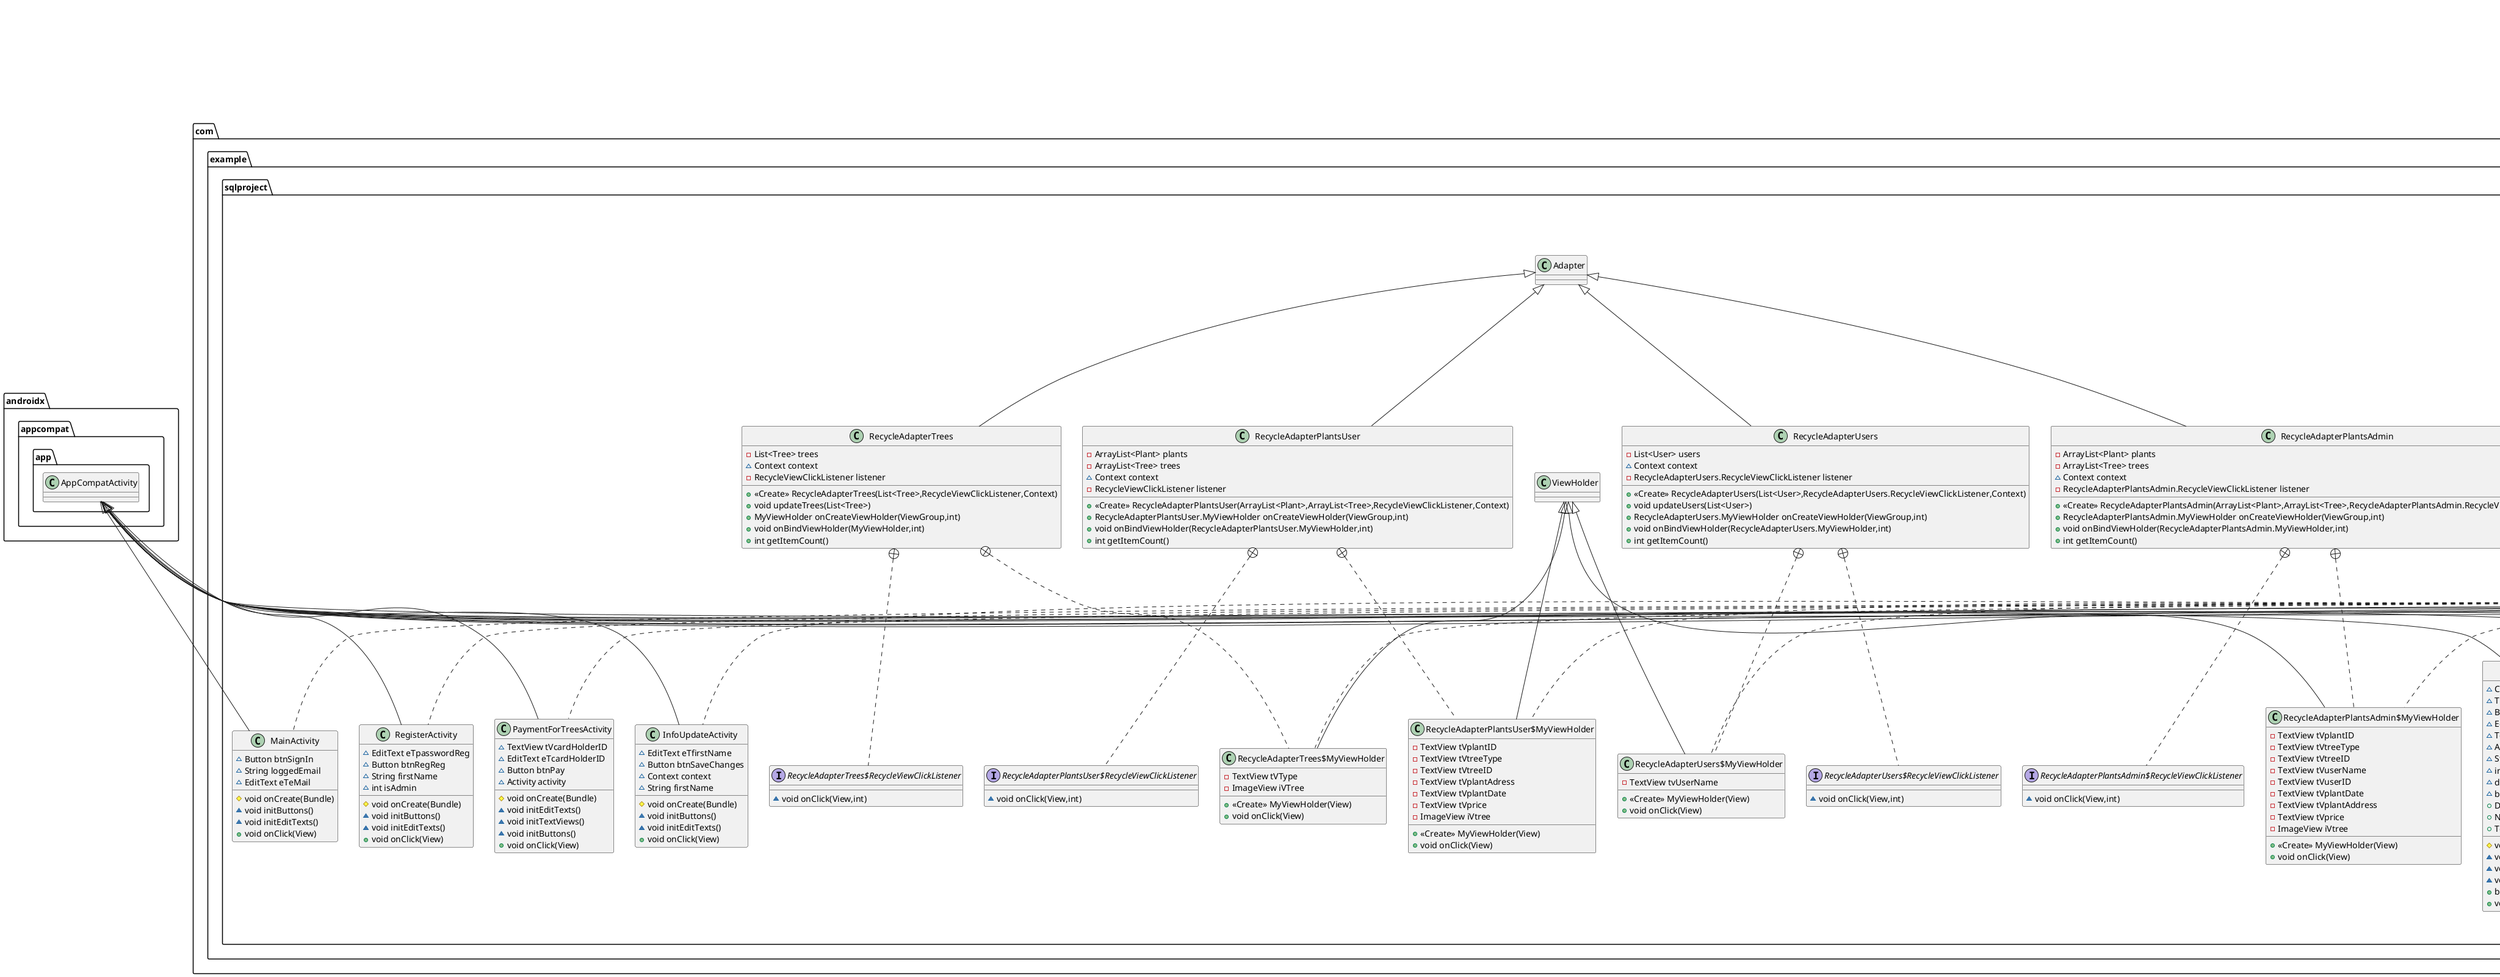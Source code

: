 @startuml
class com.example.sqlproject.ManageUsersActivity {
~ CheckBox cBisAdmin
~ Button btnSaveChangesManageUsers
~ Context context
~ List<User> filteredUsers
~ RecyclerView recycleView
~ SearchView searchView
~ User chosenUser
+ DrawerLayout drawerLayout
+ NavigationView navigationView
+ RecycleAdapterUsers userAdapter
~ RecycleAdapterUsers.RecycleViewClickListener listener
+ Toolbar toolbar
# void onCreate(Bundle)
- void filterUsers(String)
+ boolean onNavigationItemSelected(MenuItem)
+ void initButtons()
~ void initRecycleView()
- void itemClick()
+ void updateUser(User)
+ void onClick(View)
}


class com.example.sqlproject.Utils {
+ {static} void importUsers()
+ {static} void importPlants()
+ {static} void importPlantsByUserID(int)
+ {static} void importTrees()
+ {static} void importLocations()
+ {static} String getCurrentDate()
}

class com.example.sqlproject.PaymentForTreesActivity {
~ TextView tVcardHolderID
~ EditText eTcardHolderID
~ Button btnPay
~ Activity activity
# void onCreate(Bundle)
~ void initEditTexts()
~ void initTextViews()
~ void initButtons()
+ void onClick(View)
}


class com.example.sqlproject.Plants {
- {static} Plants plants
+ {static} Plants getPlants()
+ {static} Plants getPlantsByUserID(int)
+ {static} void setPlants(Plants)
}


class com.example.sqlproject.ManageLocationsActivity {
~ Context context
~ Location location
~ Button btnAddLocation
~ EditText etLocationAddress
~ TextInputLayout textInputLayout
~ AutoCompleteTextView autoCompleteTextView
~ String locationAddress
~ boolean validNew
+ DrawerLayout drawerLayout
+ NavigationView navigationView
+ Toolbar toolbar
# void onCreate(Bundle)
~ void initButtons()
~ void initEditTexts()
~ void initTextInput()
+ boolean onNavigationItemSelected(MenuItem)
+ void onClick(View)
}


class com.example.sqlproject.RestApi {
~ {static} ServerPostCommunication serverPostCommunication
+ {static} String privateSqlCommand(String)
+ {static} String sqlCommand(String)
+ {static} String twoSqlCommand(String)
+ {static} String showFile(String)
+ {static} void saveFile(String,String)
+ {static} void savePhoto(String,String)
+ {static} String getCodeUpdate()
}


class com.example.sqlproject.ServerPostCommunication {
- {static} String URL
- {static} int counter
- {static} HttpURLConnection con
+ <<Create>> ServerPostCommunication()
# String doInBackground(String)
}


class com.example.sqlproject.DeleteTreeDialogBoxActivity {
~ Button btnDialogDeleteTree
~ Context context
~ int treeID
+ <<Create>> DeleteTreeDialogBoxActivity(Context,int)
# void onCreate(Bundle)
~ void initButtons()
+ void onClick(View)
}


class com.example.sqlproject.Trees {
- {static} Trees trees
+ {static} Tree chosenTree
+ {static} Trees getTrees()
+ {static} void setTrees(Trees)
+ {static} Tree getTreeByType(String)
+ {static} void setChosenTree(Tree)
+ {static} List<String> getTreeTypesOnly()
}


class com.example.sqlproject.Location {
- int id
- String address
- String mapImageUrl
+ <<Create>> Location(int,String,String)
+ int getID()
+ String getAddress()
+ String getMapImageUrl()
}


class com.example.sqlproject.MainActivity {
~ Button btnSignIn
~ String loggedEmail
~ EditText eTeMail
# void onCreate(Bundle)
~ void initButtons()
~ void initEditTexts()
+ void onClick(View)
}


class com.example.sqlproject.RecycleAdapterUsers {
- List<User> users
~ Context context
- RecycleAdapterUsers.RecycleViewClickListener listener
+ <<Create>> RecycleAdapterUsers(List<User>,RecycleAdapterUsers.RecycleViewClickListener,Context)
+ void updateUsers(List<User>)
+ RecycleAdapterUsers.MyViewHolder onCreateViewHolder(ViewGroup,int)
+ void onBindViewHolder(RecycleAdapterUsers.MyViewHolder,int)
+ int getItemCount()
}


class com.example.sqlproject.RecycleAdapterUsers$MyViewHolder {
- TextView tvUserName
+ <<Create>> MyViewHolder(View)
+ void onClick(View)
}


interface com.example.sqlproject.RecycleAdapterUsers$RecycleViewClickListener {
~ void onClick(View,int)
}

class com.example.sqlproject.DeleteLocationDialogBoxActivity {
~ Button btnDialogDeleteLocation
~ Context context
~ int locationID
+ <<Create>> DeleteLocationDialogBoxActivity(Context,int)
# void onCreate(Bundle)
~ void initButtons()
+ void onClick(View)
}


class com.example.sqlproject.PlantsHistoryAdminActivity {
~ RecycleAdapterPlantsAdmin.RecycleViewClickListener listener
+ DrawerLayout drawerLayout
+ NavigationView navigationView
+ Toolbar toolbar
~ Context context
# void onCreate(Bundle)
+ boolean onNavigationItemSelected(MenuItem)
+ void onClick(View)
~ void initRecycleView()
~ void itemClick()
}


class com.example.sqlproject.BitMapConversions {
+ {static} String getStringFromBitmap(Bitmap)
+ {static} Bitmap getBitmapFromString(String)
+ {static} Bitmap convertResourceImageToBitmap(Context,int)
}

class com.example.sqlproject.AdminControlsActivity {
~ Button btnManageTrees
+ DrawerLayout drawerLayout
+ NavigationView navigationView
+ Toolbar toolbar
# void onCreate(Bundle)
~ void initButtons()
+ boolean onNavigationItemSelected(MenuItem)
+ void onClick(View)
}


class com.example.sqlproject.AddressArrayAdapter {
+ <<Create>> AddressArrayAdapter(Context,List<Location>)
+ View getView(int,View,ViewGroup)
+ Filter getFilter()
}

class com.example.sqlproject.Plant {
- int plantID
- int userID
- String userName
- int treeID
- String treeName
- String plantAddress
- String plantDate
- double price
+ <<Create>> Plant(int,int,String,int,String,String,String,double)
+ int getPlantID()
+ int getUserID()
+ String getUserName()
+ int getTreeID()
+ String getTreeName()
+ String getPlantAddress()
+ String getPlantDate()
+ double getPrice()
}


class com.example.sqlproject.HomeActivity {
~ Button btnPlantNewTree
~ TextView tVwelcomeUser
+ DrawerLayout drawerLayout
+ NavigationView navigationView
+ Toolbar toolbar
# void onCreate(Bundle)
~ void initButtons()
~ void initTextViews()
+ boolean onNavigationItemSelected(MenuItem)
+ void onClick(View)
}


class com.example.sqlproject.SendSms {
+ {static} int MY_PERMISSIONS_REQUEST_SEND_SMS
+ {static} boolean hasSMSPermission(Activity)
+ {static} void askForPermission(Activity)
+ {static} void sendSMS(String,String,Activity)
}


class com.example.sqlproject.RegisterActivity {
~ EditText eTpasswordReg
~ Button btnRegReg
~ String firstName
~ int isAdmin
# void onCreate(Bundle)
~ void initButtons()
~ void initEditTexts()
+ void onClick(View)
}


class com.example.sqlproject.DeleteUserDialogBoxActivity {
~ Button btnDialogDeleteUser
~ Context context
~ int userID
+ <<Create>> DeleteUserDialogBoxActivity(Context,int)
# void onCreate(Bundle)
~ void initButtons()
+ void onClick(View)
}


class com.example.sqlproject.Serialization {
+ {static} String convertObjectToJson(T)
+ {static} T convertRawJsonToObject(Class<T>,int,Context)
+ {static} T convertStringJsonToObject(Class<T>,String)
+ {static} String readJsonFile(int,Context)
}

class com.example.sqlproject.RecycleAdapterPlantsAdmin {
- ArrayList<Plant> plants
- ArrayList<Tree> trees
~ Context context
- RecycleAdapterPlantsAdmin.RecycleViewClickListener listener
+ <<Create>> RecycleAdapterPlantsAdmin(ArrayList<Plant>,ArrayList<Tree>,RecycleAdapterPlantsAdmin.RecycleViewClickListener,Context)
+ RecycleAdapterPlantsAdmin.MyViewHolder onCreateViewHolder(ViewGroup,int)
+ void onBindViewHolder(RecycleAdapterPlantsAdmin.MyViewHolder,int)
+ int getItemCount()
}


class com.example.sqlproject.RecycleAdapterPlantsAdmin$MyViewHolder {
- TextView tVplantID
- TextView tVtreeType
- TextView tVtreeID
- TextView tVuserName
- TextView tVuserID
- TextView tVplantDate
- TextView tVplantAddress
- TextView tVprice
- ImageView iVtree
+ <<Create>> MyViewHolder(View)
+ void onClick(View)
}


interface com.example.sqlproject.RecycleAdapterPlantsAdmin$RecycleViewClickListener {
~ void onClick(View,int)
}

class com.example.sqlproject.InfoUpdateActivity {
~ EditText eTfirstName
~ Button btnSaveChanges
~ Context context
~ String firstName
# void onCreate(Bundle)
~ void initButtons()
~ void initEditTexts()
+ void onClick(View)
}


class com.example.sqlproject.PurchaseDialogBoxActivity {
~ Button btnDialogClose
~ Context context
+ <<Create>> PurchaseDialogBoxActivity(Context)
# void onCreate(Bundle)
~ void initButtons()
+ void onClick(View)
}


class com.example.sqlproject.RecycleAdapterTrees {
- List<Tree> trees
~ Context context
- RecycleViewClickListener listener
+ <<Create>> RecycleAdapterTrees(List<Tree>,RecycleViewClickListener,Context)
+ void updateTrees(List<Tree>)
+ MyViewHolder onCreateViewHolder(ViewGroup,int)
+ void onBindViewHolder(MyViewHolder,int)
+ int getItemCount()
}


class com.example.sqlproject.RecycleAdapterTrees$MyViewHolder {
- TextView tVType
- ImageView iVTree
+ <<Create>> MyViewHolder(View)
+ void onClick(View)
}


interface com.example.sqlproject.RecycleAdapterTrees$RecycleViewClickListener {
~ void onClick(View,int)
}

class com.example.sqlproject.Users {
- {static} Users users
+ {static} User loggedOnUser
+ {static} User chosenUser
+ {static} Users getUsers()
+ {static} User getLoggedOnUserByMail(String)
+ {static} void setLoggedOnUser(User)
+ {static} void userLogout()
+ {static} void setUsers(Users)
+ {static} void setChosenUser(User)
}


class com.example.sqlproject.TreeDataPreviewActivity {
~ Tree tree
~ ImageView iV
~ EditText etType
~ Button btnPlant
~ String type
~ double price
~ int stock
~ int grayColor
~ boolean valid
~ TextInputLayout textInputLayout
~ AutoCompleteTextView autoCompleteTextView
+ DrawerLayout drawerLayout
+ NavigationView navigationView
+ Toolbar toolbar
# void onCreate(Bundle)
~ void initButtons()
~ void initTextInput()
~ void initImageViews()
~ void initEditTexts()
+ void findTree()
+ boolean onNavigationItemSelected(MenuItem)
+ void onClick(View)
}


class com.example.sqlproject.RecycleAdapterPlantsUser {
- ArrayList<Plant> plants
- ArrayList<Tree> trees
~ Context context
- RecycleViewClickListener listener
+ <<Create>> RecycleAdapterPlantsUser(ArrayList<Plant>,ArrayList<Tree>,RecycleViewClickListener,Context)
+ RecycleAdapterPlantsUser.MyViewHolder onCreateViewHolder(ViewGroup,int)
+ void onBindViewHolder(RecycleAdapterPlantsUser.MyViewHolder,int)
+ int getItemCount()
}


class com.example.sqlproject.RecycleAdapterPlantsUser$MyViewHolder {
- TextView tVplantID
- TextView tVtreeType
- TextView tVtreeID
- TextView tVplantAdress
- TextView tVplantDate
- TextView tVprice
- ImageView iVtree
+ <<Create>> MyViewHolder(View)
+ void onClick(View)
}


interface com.example.sqlproject.RecycleAdapterPlantsUser$RecycleViewClickListener {
~ void onClick(View,int)
}

class com.example.sqlproject.LogoutDialogBoxActivity {
~ Button btnDialogLogout
~ Context context
+ <<Create>> LogoutDialogBoxActivity(Context)
# void onCreate(Bundle)
~ void initButtons()
+ void onClick(View)
}


class com.example.sqlproject.TreesListActivity {
~ RecycleAdapterTrees.RecycleViewClickListener listener
+ DrawerLayout drawerLayout
~ List<Tree> filteredTrees
~ SearchView searchView
+ NavigationView navigationView
+ Toolbar toolbar
+ RecycleAdapterTrees treeAdapter
~ Context context
# void onCreate(Bundle)
- void filterTrees(String)
+ boolean onNavigationItemSelected(MenuItem)
+ void onClick(View)
~ void initRecycleView()
~ void itemClick()
}


class com.example.sqlproject.PlantsHistoryUserActivity {
~ RecycleAdapterPlantsUser.RecycleViewClickListener listener
+ DrawerLayout drawerLayout
+ NavigationView navigationView
+ Toolbar toolbar
~ Context context
# void onCreate(Bundle)
+ boolean onNavigationItemSelected(MenuItem)
+ void onClick(View)
~ void initRecycleView()
~ void itemClick()
}


class com.example.sqlproject.Tree {
- int id
- String type
- int stock
- double price
- String imageUrl
+ <<Create>> Tree(int,String,int,double,String)
+ int getID()
+ String getType()
+ int getStock()
+ double getPrice()
+ String getImageUrl()
}


class com.example.sqlproject.Locations {
- {static} Locations locations
+ {static} Location chosenLocation
+ {static} Location getLocationByAddress(String)
+ {static} Locations getLocations()
+ {static} void setLocations(Locations)
+ {static} void setChosenLocation(Location)
+ {static} List<String> getAddressesOnly()
}


class com.example.sqlproject.ImageViewDialogBoxActivity {
~ Button btnDialogClose
~ ImageView iv
~ Context context
+ <<Create>> ImageViewDialogBoxActivity(Context)
# void onCreate(Bundle)
~ void initButtons()
~ void initImageViews()
+ void onClick(View)
}


class com.example.sqlproject.ManageTreesActivity {
~ Context context
~ Tree tree
~ Button btnAddTree
~ EditText etAddTreeType
~ TextInputLayout textInputLayout
~ AutoCompleteTextView autoCompleteTextView
~ String treeType
~ int treeStock
~ double treePrice
~ boolean valid
+ DrawerLayout drawerLayout
+ NavigationView navigationView
+ Toolbar toolbar
# void onCreate(Bundle)
~ void initButtons()
~ void initEditTexts()
~ void initTextInput()
+ boolean onNavigationItemSelected(MenuItem)
+ void onClick(View)
}


class com.example.sqlproject.User {
- int id
- String firstName
- String lastName
- String phoneNumber
- String eMail
- String password
- int plantCounter
- String joinDate
+ <<Create>> User(int,String,String,String,String,String,int,String,int)
+ <<Create>> User(String,String,String,String,String)
+ int getID()
+ String getFirstName()
+ String getLastName()
+ String getFullName()
+ String getPhoneNumber()
+ String getEmail()
+ String getPassword()
+ int getPlantCounter()
+ void setPlantCounter(int)
+ String getJoinDate()
+ boolean isAdmin()
+ {static} void setAdmin(User)
+ {static} void cancelAdmin(User)
}




com.example.sqlproject.OnNavigationItemSelectedListener <|.. com.example.sqlproject.ManageUsersActivity
com.example.sqlproject.OnClickListener <|.. com.example.sqlproject.ManageUsersActivity
androidx.appcompat.app.AppCompatActivity <|-- com.example.sqlproject.ManageUsersActivity
com.example.sqlproject.OnClickListener <|.. com.example.sqlproject.PaymentForTreesActivity
androidx.appcompat.app.AppCompatActivity <|-- com.example.sqlproject.PaymentForTreesActivity
java.util.ArrayList <|-- com.example.sqlproject.Plants
com.example.sqlproject.OnNavigationItemSelectedListener <|.. com.example.sqlproject.ManageLocationsActivity
com.example.sqlproject.OnClickListener <|.. com.example.sqlproject.ManageLocationsActivity
androidx.appcompat.app.AppCompatActivity <|-- com.example.sqlproject.ManageLocationsActivity
android.os.AsyncTask <|-- com.example.sqlproject.ServerPostCommunication
com.example.sqlproject.OnClickListener <|.. com.example.sqlproject.DeleteTreeDialogBoxActivity
android.app.Dialog <|-- com.example.sqlproject.DeleteTreeDialogBoxActivity
java.util.ArrayList <|-- com.example.sqlproject.Trees
com.example.sqlproject.OnClickListener <|.. com.example.sqlproject.MainActivity
androidx.appcompat.app.AppCompatActivity <|-- com.example.sqlproject.MainActivity
com.example.sqlproject.Adapter <|-- com.example.sqlproject.RecycleAdapterUsers
com.example.sqlproject.RecycleAdapterUsers +.. com.example.sqlproject.RecycleAdapterUsers$MyViewHolder
com.example.sqlproject.OnClickListener <|.. com.example.sqlproject.RecycleAdapterUsers$MyViewHolder
com.example.sqlproject.ViewHolder <|-- com.example.sqlproject.RecycleAdapterUsers$MyViewHolder
com.example.sqlproject.RecycleAdapterUsers +.. com.example.sqlproject.RecycleAdapterUsers$RecycleViewClickListener
com.example.sqlproject.OnClickListener <|.. com.example.sqlproject.DeleteLocationDialogBoxActivity
android.app.Dialog <|-- com.example.sqlproject.DeleteLocationDialogBoxActivity
com.example.sqlproject.OnNavigationItemSelectedListener <|.. com.example.sqlproject.PlantsHistoryAdminActivity
com.example.sqlproject.OnClickListener <|.. com.example.sqlproject.PlantsHistoryAdminActivity
androidx.appcompat.app.AppCompatActivity <|-- com.example.sqlproject.PlantsHistoryAdminActivity
com.example.sqlproject.OnNavigationItemSelectedListener <|.. com.example.sqlproject.AdminControlsActivity
com.example.sqlproject.OnClickListener <|.. com.example.sqlproject.AdminControlsActivity
androidx.appcompat.app.AppCompatActivity <|-- com.example.sqlproject.AdminControlsActivity
android.widget.ArrayAdapter <|-- com.example.sqlproject.AddressArrayAdapter
com.example.sqlproject.OnNavigationItemSelectedListener <|.. com.example.sqlproject.HomeActivity
com.example.sqlproject.OnClickListener <|.. com.example.sqlproject.HomeActivity
androidx.appcompat.app.AppCompatActivity <|-- com.example.sqlproject.HomeActivity
com.example.sqlproject.OnClickListener <|.. com.example.sqlproject.RegisterActivity
androidx.appcompat.app.AppCompatActivity <|-- com.example.sqlproject.RegisterActivity
com.example.sqlproject.OnClickListener <|.. com.example.sqlproject.DeleteUserDialogBoxActivity
android.app.Dialog <|-- com.example.sqlproject.DeleteUserDialogBoxActivity
com.example.sqlproject.Adapter <|-- com.example.sqlproject.RecycleAdapterPlantsAdmin
com.example.sqlproject.RecycleAdapterPlantsAdmin +.. com.example.sqlproject.RecycleAdapterPlantsAdmin$MyViewHolder
com.example.sqlproject.OnClickListener <|.. com.example.sqlproject.RecycleAdapterPlantsAdmin$MyViewHolder
com.example.sqlproject.ViewHolder <|-- com.example.sqlproject.RecycleAdapterPlantsAdmin$MyViewHolder
com.example.sqlproject.RecycleAdapterPlantsAdmin +.. com.example.sqlproject.RecycleAdapterPlantsAdmin$RecycleViewClickListener
com.example.sqlproject.OnClickListener <|.. com.example.sqlproject.InfoUpdateActivity
androidx.appcompat.app.AppCompatActivity <|-- com.example.sqlproject.InfoUpdateActivity
com.example.sqlproject.OnClickListener <|.. com.example.sqlproject.PurchaseDialogBoxActivity
android.app.Dialog <|-- com.example.sqlproject.PurchaseDialogBoxActivity
com.example.sqlproject.Adapter <|-- com.example.sqlproject.RecycleAdapterTrees
com.example.sqlproject.RecycleAdapterTrees +.. com.example.sqlproject.RecycleAdapterTrees$MyViewHolder
com.example.sqlproject.OnClickListener <|.. com.example.sqlproject.RecycleAdapterTrees$MyViewHolder
com.example.sqlproject.ViewHolder <|-- com.example.sqlproject.RecycleAdapterTrees$MyViewHolder
com.example.sqlproject.RecycleAdapterTrees +.. com.example.sqlproject.RecycleAdapterTrees$RecycleViewClickListener
java.util.ArrayList <|-- com.example.sqlproject.Users
com.example.sqlproject.OnNavigationItemSelectedListener <|.. com.example.sqlproject.TreeDataPreviewActivity
com.example.sqlproject.OnClickListener <|.. com.example.sqlproject.TreeDataPreviewActivity
androidx.appcompat.app.AppCompatActivity <|-- com.example.sqlproject.TreeDataPreviewActivity
com.example.sqlproject.Adapter <|-- com.example.sqlproject.RecycleAdapterPlantsUser
com.example.sqlproject.RecycleAdapterPlantsUser +.. com.example.sqlproject.RecycleAdapterPlantsUser$MyViewHolder
com.example.sqlproject.OnClickListener <|.. com.example.sqlproject.RecycleAdapterPlantsUser$MyViewHolder
com.example.sqlproject.ViewHolder <|-- com.example.sqlproject.RecycleAdapterPlantsUser$MyViewHolder
com.example.sqlproject.RecycleAdapterPlantsUser +.. com.example.sqlproject.RecycleAdapterPlantsUser$RecycleViewClickListener
com.example.sqlproject.OnClickListener <|.. com.example.sqlproject.LogoutDialogBoxActivity
android.app.Dialog <|-- com.example.sqlproject.LogoutDialogBoxActivity
com.example.sqlproject.OnNavigationItemSelectedListener <|.. com.example.sqlproject.TreesListActivity
com.example.sqlproject.OnClickListener <|.. com.example.sqlproject.TreesListActivity
androidx.appcompat.app.AppCompatActivity <|-- com.example.sqlproject.TreesListActivity
com.example.sqlproject.OnNavigationItemSelectedListener <|.. com.example.sqlproject.PlantsHistoryUserActivity
com.example.sqlproject.OnClickListener <|.. com.example.sqlproject.PlantsHistoryUserActivity
androidx.appcompat.app.AppCompatActivity <|-- com.example.sqlproject.PlantsHistoryUserActivity
java.util.ArrayList <|-- com.example.sqlproject.Locations
com.example.sqlproject.OnClickListener <|.. com.example.sqlproject.ImageViewDialogBoxActivity
android.app.Dialog <|-- com.example.sqlproject.ImageViewDialogBoxActivity
com.example.sqlproject.OnNavigationItemSelectedListener <|.. com.example.sqlproject.ManageTreesActivity
com.example.sqlproject.OnClickListener <|.. com.example.sqlproject.ManageTreesActivity
androidx.appcompat.app.AppCompatActivity <|-- com.example.sqlproject.ManageTreesActivity
@enduml